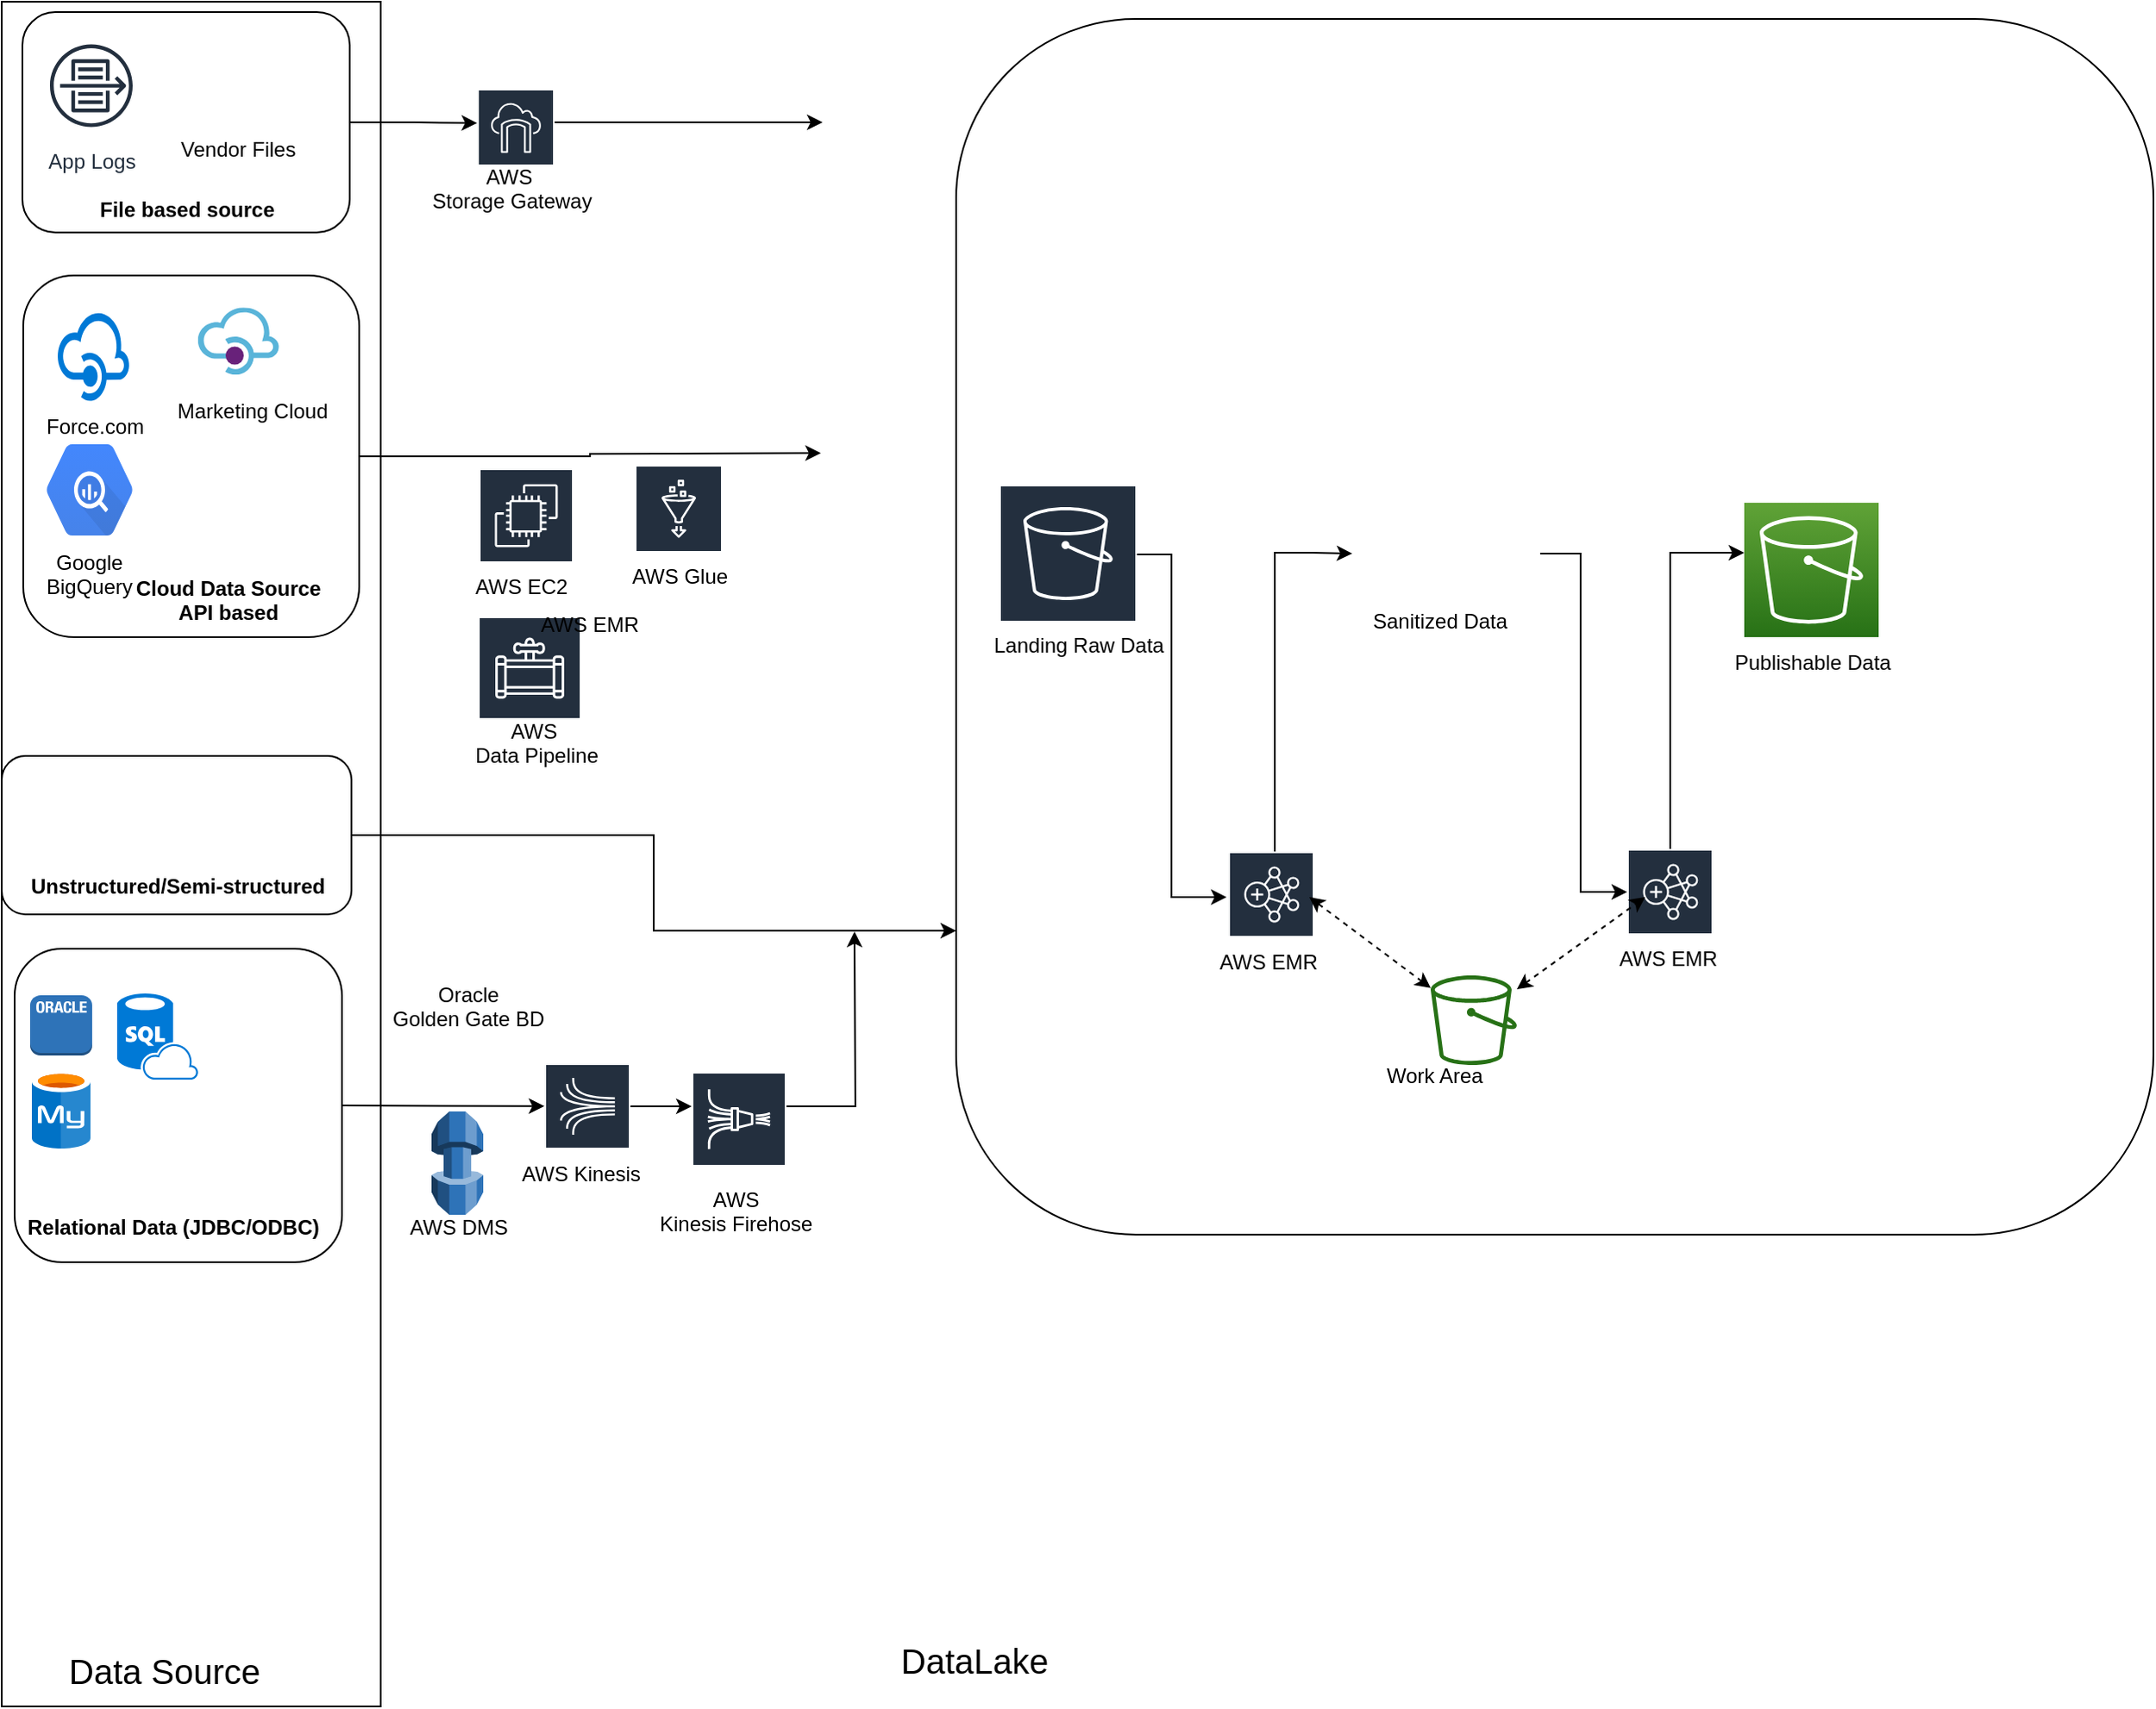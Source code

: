 <mxfile version="10.6.5" type="github"><diagram id="FyVJ21ngI0dXIr7ycN7d" name="Page-1"><mxGraphModel dx="1348" dy="1165" grid="1" gridSize="10" guides="1" tooltips="1" connect="1" arrows="1" fold="1" page="1" pageScale="1" pageWidth="850" pageHeight="1100" math="0" shadow="0"><root><mxCell id="0"/><mxCell id="1" parent="0"/><mxCell id="9xOzHp96FJ2B6PWLVfhh-158" value="" style="rounded=1;whiteSpace=wrap;html=1;" vertex="1" parent="1"><mxGeometry x="569" y="20" width="695" height="706" as="geometry"/></mxCell><mxCell id="9xOzHp96FJ2B6PWLVfhh-64" value="" style="rounded=0;whiteSpace=wrap;html=1;" vertex="1" parent="1"><mxGeometry x="15" y="10" width="220" height="990" as="geometry"/></mxCell><mxCell id="ZWLwbdEH7Ie5AQ3U-ev--13" value="" style="group" parent="1" vertex="1" connectable="0"><mxGeometry x="15" y="444" width="203" height="96" as="geometry"/></mxCell><mxCell id="ZWLwbdEH7Ie5AQ3U-ev--12" value="" style="rounded=1;whiteSpace=wrap;html=1;" parent="ZWLwbdEH7Ie5AQ3U-ev--13" vertex="1"><mxGeometry y="4" width="203" height="92" as="geometry"/></mxCell><mxCell id="ZWLwbdEH7Ie5AQ3U-ev--5" value="Unstructured/Semi-structured" style="text;html=1;resizable=0;points=[];autosize=1;align=left;verticalAlign=top;spacingTop=-4;fontStyle=1" parent="ZWLwbdEH7Ie5AQ3U-ev--13" vertex="1"><mxGeometry x="15.225" y="70" width="170" height="20" as="geometry"/></mxCell><mxCell id="ZWLwbdEH7Ie5AQ3U-ev--7" value="" style="shape=image;html=1;verticalAlign=top;verticalLabelPosition=bottom;labelBackgroundColor=#ffffff;imageAspect=0;aspect=fixed;image=https://cdn1.iconfinder.com/data/icons/iconza-circle-social/64/697057-facebook-128.png" parent="ZWLwbdEH7Ie5AQ3U-ev--13" vertex="1"><mxGeometry x="92.365" y="4" width="55.39" height="55.39" as="geometry"/></mxCell><mxCell id="ZWLwbdEH7Ie5AQ3U-ev--8" value="" style="shape=image;html=1;verticalAlign=top;verticalLabelPosition=bottom;labelBackgroundColor=#ffffff;imageAspect=0;aspect=fixed;image=https://cdn1.iconfinder.com/data/icons/iconza-circle-social/64/697029-twitter-128.png" parent="ZWLwbdEH7Ie5AQ3U-ev--13" vertex="1"><mxGeometry x="20.3" width="59.21" height="59.21" as="geometry"/></mxCell><mxCell id="ZWLwbdEH7Ie5AQ3U-ev--15" value="" style="group" parent="1" vertex="1" connectable="0"><mxGeometry x="27" y="16" width="198" height="128" as="geometry"/></mxCell><mxCell id="ZWLwbdEH7Ie5AQ3U-ev--14" value="" style="rounded=1;whiteSpace=wrap;html=1;" parent="ZWLwbdEH7Ie5AQ3U-ev--15" vertex="1"><mxGeometry width="190" height="128" as="geometry"/></mxCell><mxCell id="ZWLwbdEH7Ie5AQ3U-ev--9" value="App Logs" style="outlineConnect=0;fontColor=#232F3E;gradientColor=none;strokeColor=#232F3E;fillColor=#ffffff;dashed=0;verticalLabelPosition=bottom;verticalAlign=top;align=center;html=1;fontSize=12;fontStyle=0;aspect=fixed;shape=mxgraph.aws4.resourceIcon;resIcon=mxgraph.aws4.flow_logs;" parent="ZWLwbdEH7Ie5AQ3U-ev--15" vertex="1"><mxGeometry x="10" y="12.8" width="60" height="60" as="geometry"/></mxCell><mxCell id="ZWLwbdEH7Ie5AQ3U-ev--10" value="" style="shape=image;html=1;verticalAlign=top;verticalLabelPosition=bottom;labelBackgroundColor=#ffffff;imageAspect=0;aspect=fixed;image=https://cdn2.iconfinder.com/data/icons/files-folders-3/24/files-folders-41-128.png" parent="ZWLwbdEH7Ie5AQ3U-ev--15" vertex="1"><mxGeometry x="110" y="26.88" width="38" height="38" as="geometry"/></mxCell><mxCell id="ZWLwbdEH7Ie5AQ3U-ev--11" value="Vendor Files&amp;nbsp;" style="text;html=1;resizable=0;points=[];autosize=1;align=left;verticalAlign=top;spacingTop=-4;" parent="ZWLwbdEH7Ie5AQ3U-ev--15" vertex="1"><mxGeometry x="89.5" y="69.6" width="90" height="20" as="geometry"/></mxCell><mxCell id="9xOzHp96FJ2B6PWLVfhh-40" value="File based source" style="text;html=1;resizable=0;points=[];autosize=1;align=left;verticalAlign=top;spacingTop=-4;fontStyle=1" vertex="1" parent="ZWLwbdEH7Ie5AQ3U-ev--15"><mxGeometry x="43" y="104.5" width="110" height="20" as="geometry"/></mxCell><mxCell id="ZWLwbdEH7Ie5AQ3U-ev--21" value="&lt;div style=&quot;text-align: center&quot;&gt;&lt;span style=&quot;font-size: 20px&quot;&gt;Data Source&lt;/span&gt;&lt;/div&gt;" style="text;html=1;resizable=0;points=[];autosize=1;align=left;verticalAlign=top;spacingTop=-4;" parent="1" vertex="1"><mxGeometry x="51.5" y="965" width="130" height="20" as="geometry"/></mxCell><mxCell id="9xOzHp96FJ2B6PWLVfhh-62" value="" style="edgeStyle=orthogonalEdgeStyle;rounded=0;orthogonalLoop=1;jettySize=auto;html=1;" edge="1" parent="1" source="9xOzHp96FJ2B6PWLVfhh-30"><mxGeometry relative="1" as="geometry"><mxPoint x="491.5" y="80" as="targetPoint"/><Array as="points"/></mxGeometry></mxCell><mxCell id="9xOzHp96FJ2B6PWLVfhh-30" value="" style="outlineConnect=0;fontColor=#232F3E;gradientColor=none;strokeColor=#ffffff;fillColor=#232F3E;dashed=0;verticalLabelPosition=middle;verticalAlign=bottom;align=center;html=1;whiteSpace=wrap;fontSize=10;fontStyle=1;spacing=3;shape=mxgraph.aws4.productIcon;prIcon=mxgraph.aws4.storage_gateway;" vertex="1" parent="1"><mxGeometry x="291" y="60.5" width="45" height="40" as="geometry"/></mxCell><mxCell id="9xOzHp96FJ2B6PWLVfhh-31" value="&lt;div style=&quot;text-align: center&quot;&gt;&lt;span&gt;AWS&amp;nbsp;&lt;/span&gt;&lt;/div&gt;&lt;span&gt;Storage Gateway&lt;/span&gt;" style="text;html=1;resizable=0;points=[];autosize=1;align=left;verticalAlign=top;spacingTop=-4;" vertex="1" parent="1"><mxGeometry x="263" y="101.5" width="110" height="30" as="geometry"/></mxCell><mxCell id="9xOzHp96FJ2B6PWLVfhh-32" value="" style="edgeStyle=orthogonalEdgeStyle;rounded=0;orthogonalLoop=1;jettySize=auto;html=1;" edge="1" parent="1" source="ZWLwbdEH7Ie5AQ3U-ev--14" target="9xOzHp96FJ2B6PWLVfhh-30"><mxGeometry relative="1" as="geometry"/></mxCell><mxCell id="9xOzHp96FJ2B6PWLVfhh-56" value="" style="group" vertex="1" connectable="0" parent="1"><mxGeometry x="27.5" y="169" width="195" height="210" as="geometry"/></mxCell><mxCell id="9xOzHp96FJ2B6PWLVfhh-39" value="" style="rounded=1;whiteSpace=wrap;html=1;" vertex="1" parent="9xOzHp96FJ2B6PWLVfhh-56"><mxGeometry width="195" height="210" as="geometry"/></mxCell><mxCell id="9xOzHp96FJ2B6PWLVfhh-47" value="" style="group" vertex="1" connectable="0" parent="9xOzHp96FJ2B6PWLVfhh-56"><mxGeometry x="87.377" y="18.629" width="100.164" height="75.847" as="geometry"/></mxCell><mxCell id="9xOzHp96FJ2B6PWLVfhh-44" value="" style="aspect=fixed;html=1;perimeter=none;align=center;shadow=0;dashed=0;image;fontSize=12;image=img/lib/mscae/API_Management.svg;" vertex="1" parent="9xOzHp96FJ2B6PWLVfhh-47"><mxGeometry x="14.023" width="47" height="39.01" as="geometry"/></mxCell><mxCell id="9xOzHp96FJ2B6PWLVfhh-46" value="Marketing Cloud" style="text;html=1;resizable=0;points=[];autosize=1;align=left;verticalAlign=top;spacingTop=-4;" vertex="1" parent="9xOzHp96FJ2B6PWLVfhh-47"><mxGeometry y="50.773" width="100" height="20" as="geometry"/></mxCell><mxCell id="9xOzHp96FJ2B6PWLVfhh-54" value="" style="group" vertex="1" connectable="0" parent="9xOzHp96FJ2B6PWLVfhh-56"><mxGeometry x="11" y="20" width="59" height="82" as="geometry"/></mxCell><mxCell id="9xOzHp96FJ2B6PWLVfhh-49" value="" style="shadow=0;dashed=0;html=1;strokeColor=none;labelPosition=center;verticalLabelPosition=bottom;verticalAlign=top;align=center;shape=mxgraph.mscae.cloud.api_management;fillColor=#0079D6;pointerEvents=1;" vertex="1" parent="9xOzHp96FJ2B6PWLVfhh-54"><mxGeometry x="8.429" width="42.143" height="53.478" as="geometry"/></mxCell><mxCell id="9xOzHp96FJ2B6PWLVfhh-53" value="Force.com" style="text;html=1;resizable=0;points=[];autosize=1;align=left;verticalAlign=top;spacingTop=-4;" vertex="1" parent="9xOzHp96FJ2B6PWLVfhh-54"><mxGeometry y="58.232" width="70" height="20" as="geometry"/></mxCell><mxCell id="9xOzHp96FJ2B6PWLVfhh-55" value="&lt;div style=&quot;text-align: center&quot;&gt;&lt;span&gt;Cloud Data Source&lt;/span&gt;&lt;/div&gt;&lt;div style=&quot;text-align: center&quot;&gt;&lt;span&gt;API based&lt;/span&gt;&lt;/div&gt;" style="text;html=1;resizable=0;points=[];autosize=1;align=left;verticalAlign=top;spacingTop=-4;fontStyle=1" vertex="1" parent="9xOzHp96FJ2B6PWLVfhh-56"><mxGeometry x="63.869" y="171.581" width="120" height="30" as="geometry"/></mxCell><mxCell id="9xOzHp96FJ2B6PWLVfhh-68" value="" style="shape=mxgraph.gcp.big_data.bigquery;html=1;fillColor=#4387FD;gradientColor=#4683EA;strokeColor=none;verticalLabelPosition=bottom;verticalAlign=top;align=center;" vertex="1" parent="9xOzHp96FJ2B6PWLVfhh-56"><mxGeometry x="13.5" y="98" width="50" height="53" as="geometry"/></mxCell><mxCell id="9xOzHp96FJ2B6PWLVfhh-71" value="&lt;div style=&quot;text-align: center&quot;&gt;&lt;span&gt;Google&lt;/span&gt;&lt;/div&gt;&lt;div style=&quot;text-align: center&quot;&gt;&lt;span&gt;BigQuery&lt;/span&gt;&lt;/div&gt;" style="text;html=1;resizable=0;points=[];autosize=1;align=left;verticalAlign=top;spacingTop=-4;" vertex="1" parent="9xOzHp96FJ2B6PWLVfhh-56"><mxGeometry x="11" y="157" width="70" height="30" as="geometry"/></mxCell><mxCell id="9xOzHp96FJ2B6PWLVfhh-66" value="&lt;font style=&quot;font-size: 20px&quot;&gt;DataLake&lt;/font&gt;" style="text;html=1;" vertex="1" parent="1"><mxGeometry x="535" y="955" width="100" height="30" as="geometry"/></mxCell><mxCell id="9xOzHp96FJ2B6PWLVfhh-69" value="" style="group" vertex="1" connectable="0" parent="1"><mxGeometry x="291.5" y="367" width="60" height="70" as="geometry"/></mxCell><mxCell id="9xOzHp96FJ2B6PWLVfhh-42" value="" style="outlineConnect=0;fontColor=#232F3E;gradientColor=none;strokeColor=#ffffff;fillColor=#232F3E;dashed=0;verticalLabelPosition=middle;verticalAlign=bottom;align=center;html=1;whiteSpace=wrap;fontSize=10;fontStyle=1;spacing=3;shape=mxgraph.aws4.productIcon;prIcon=mxgraph.aws4.data_pipeline;" vertex="1" parent="9xOzHp96FJ2B6PWLVfhh-69"><mxGeometry width="60" height="41" as="geometry"/></mxCell><mxCell id="9xOzHp96FJ2B6PWLVfhh-57" value="&lt;div style=&quot;text-align: center&quot;&gt;&lt;span&gt;AWS&amp;nbsp;&lt;/span&gt;&lt;/div&gt;&lt;div style=&quot;text-align: center&quot;&gt;&lt;span&gt;Data Pipeline&lt;/span&gt;&lt;/div&gt;" style="text;html=1;resizable=0;points=[];autosize=1;align=left;verticalAlign=top;spacingTop=-4;" vertex="1" parent="9xOzHp96FJ2B6PWLVfhh-69"><mxGeometry x="-4" y="57.465" width="90" height="30" as="geometry"/></mxCell><mxCell id="9xOzHp96FJ2B6PWLVfhh-70" value="" style="group" vertex="1" connectable="0" parent="1"><mxGeometry x="287.5" y="281" width="70" height="78.5" as="geometry"/></mxCell><mxCell id="9xOzHp96FJ2B6PWLVfhh-43" value="" style="outlineConnect=0;fontColor=#232F3E;gradientColor=none;strokeColor=#ffffff;fillColor=#232F3E;dashed=0;verticalLabelPosition=middle;verticalAlign=bottom;align=center;html=1;whiteSpace=wrap;fontSize=10;fontStyle=1;spacing=3;shape=mxgraph.aws4.productIcon;prIcon=mxgraph.aws4.ec2;" vertex="1" parent="9xOzHp96FJ2B6PWLVfhh-70"><mxGeometry x="4.5" width="55" height="30" as="geometry"/></mxCell><mxCell id="9xOzHp96FJ2B6PWLVfhh-58" value="AWS EC2" style="text;html=1;resizable=0;points=[];autosize=1;align=left;verticalAlign=top;spacingTop=-4;" vertex="1" parent="9xOzHp96FJ2B6PWLVfhh-70"><mxGeometry y="58.5" width="70" height="20" as="geometry"/></mxCell><mxCell id="9xOzHp96FJ2B6PWLVfhh-83" value="AWS EMR" style="text;html=1;resizable=0;points=[];autosize=1;align=left;verticalAlign=top;spacingTop=-4;" vertex="1" parent="1"><mxGeometry x="326.125" y="361.976" width="70" height="20" as="geometry"/></mxCell><mxCell id="9xOzHp96FJ2B6PWLVfhh-89" value="" style="group" vertex="1" connectable="0" parent="1"><mxGeometry x="379" y="279" width="70" height="75" as="geometry"/></mxCell><mxCell id="9xOzHp96FJ2B6PWLVfhh-90" value="" style="outlineConnect=0;fontColor=#232F3E;gradientColor=none;strokeColor=#ffffff;fillColor=#232F3E;dashed=0;verticalLabelPosition=middle;verticalAlign=bottom;align=center;html=1;whiteSpace=wrap;fontSize=10;fontStyle=1;spacing=3;shape=mxgraph.aws4.productIcon;prIcon=mxgraph.aws4.glue;" vertex="1" parent="9xOzHp96FJ2B6PWLVfhh-89"><mxGeometry x="3.5" width="51" height="50" as="geometry"/></mxCell><mxCell id="9xOzHp96FJ2B6PWLVfhh-91" value="AWS Glue" style="text;html=1;resizable=0;points=[];autosize=1;align=left;verticalAlign=top;spacingTop=-4;" vertex="1" parent="9xOzHp96FJ2B6PWLVfhh-89"><mxGeometry y="55" width="70" height="20" as="geometry"/></mxCell><mxCell id="9xOzHp96FJ2B6PWLVfhh-92" value="" style="edgeStyle=orthogonalEdgeStyle;rounded=0;orthogonalLoop=1;jettySize=auto;html=1;entryX=-0.001;entryY=0.645;entryDx=0;entryDy=0;entryPerimeter=0;" edge="1" parent="1" source="9xOzHp96FJ2B6PWLVfhh-39"><mxGeometry relative="1" as="geometry"><mxPoint x="490.5" y="272.143" as="targetPoint"/></mxGeometry></mxCell><mxCell id="9xOzHp96FJ2B6PWLVfhh-129" value="" style="edgeStyle=orthogonalEdgeStyle;rounded=0;orthogonalLoop=1;jettySize=auto;html=1;" edge="1" parent="1" source="9xOzHp96FJ2B6PWLVfhh-103"><mxGeometry relative="1" as="geometry"><mxPoint x="726" y="530" as="targetPoint"/><Array as="points"><mxPoint x="694" y="331"/><mxPoint x="694" y="530"/></Array></mxGeometry></mxCell><mxCell id="9xOzHp96FJ2B6PWLVfhh-105" value="" style="rounded=1;whiteSpace=wrap;html=1;" vertex="1" parent="1"><mxGeometry x="22.5" y="560" width="190" height="182" as="geometry"/></mxCell><mxCell id="9xOzHp96FJ2B6PWLVfhh-106" value="Relational Data (JDBC/ODBC)" style="text;html=1;resizable=0;points=[];autosize=1;align=left;verticalAlign=top;spacingTop=-4;fontStyle=1" vertex="1" parent="1"><mxGeometry x="27.5" y="712" width="180" height="20" as="geometry"/></mxCell><mxCell id="9xOzHp96FJ2B6PWLVfhh-107" value="" style="outlineConnect=0;dashed=0;verticalLabelPosition=bottom;verticalAlign=top;align=center;html=1;shape=mxgraph.aws3.oracle_db_instance_2;fillColor=#2E73B8;gradientColor=none;" vertex="1" parent="1"><mxGeometry x="31.5" y="587" width="36" height="35" as="geometry"/></mxCell><mxCell id="9xOzHp96FJ2B6PWLVfhh-108" value="" style="aspect=fixed;html=1;perimeter=none;align=center;shadow=0;dashed=0;image;fontSize=12;image=img/lib/mscae/MySQL_ClearDB_database.svg;" vertex="1" parent="1"><mxGeometry x="32.5" y="631" width="34" height="45" as="geometry"/></mxCell><mxCell id="9xOzHp96FJ2B6PWLVfhh-109" value="" style="shadow=0;dashed=0;html=1;strokeColor=none;fillColor=#0079D6;labelPosition=center;verticalLabelPosition=bottom;verticalAlign=top;align=center;shape=mxgraph.azure.sql_database_sql_azure;pointerEvents=1;" vertex="1" parent="1"><mxGeometry x="82" y="586" width="47" height="50" as="geometry"/></mxCell><mxCell id="9xOzHp96FJ2B6PWLVfhh-110" value="" style="group" vertex="1" connectable="0" parent="1"><mxGeometry x="240" y="576.5" width="255" height="149" as="geometry"/></mxCell><mxCell id="9xOzHp96FJ2B6PWLVfhh-111" value="" style="shape=image;html=1;verticalAlign=top;verticalLabelPosition=bottom;labelBackgroundColor=#ffffff;imageAspect=0;aspect=fixed;image=https://cdn3.iconfinder.com/data/icons/travelling-icon-set/800/bridge-128.png" vertex="1" parent="9xOzHp96FJ2B6PWLVfhh-110"><mxGeometry x="19" y="28" width="41" height="41" as="geometry"/></mxCell><mxCell id="9xOzHp96FJ2B6PWLVfhh-112" value="" style="outlineConnect=0;dashed=0;verticalLabelPosition=bottom;verticalAlign=top;align=center;html=1;shape=mxgraph.aws3.database_migration_service;fillColor=#2E73B8;gradientColor=none;" vertex="1" parent="9xOzHp96FJ2B6PWLVfhh-110"><mxGeometry x="24.5" y="78" width="30" height="60" as="geometry"/></mxCell><mxCell id="9xOzHp96FJ2B6PWLVfhh-113" value="AWS DMS" style="text;html=1;resizable=0;points=[];autosize=1;align=left;verticalAlign=top;spacingTop=-4;" vertex="1" parent="9xOzHp96FJ2B6PWLVfhh-110"><mxGeometry x="10" y="135" width="70" height="20" as="geometry"/></mxCell><mxCell id="9xOzHp96FJ2B6PWLVfhh-114" value="&lt;div style=&quot;text-align: center&quot;&gt;&lt;span&gt;Oracle&lt;/span&gt;&lt;/div&gt;&lt;div style=&quot;text-align: center&quot;&gt;&lt;span&gt;Golden Gate BD&lt;/span&gt;&lt;/div&gt;" style="text;html=1;resizable=0;points=[];autosize=1;align=left;verticalAlign=top;spacingTop=-4;" vertex="1" parent="9xOzHp96FJ2B6PWLVfhh-110"><mxGeometry width="100" height="30" as="geometry"/></mxCell><mxCell id="9xOzHp96FJ2B6PWLVfhh-115" value="" style="outlineConnect=0;fontColor=#232F3E;gradientColor=none;strokeColor=#ffffff;fillColor=#232F3E;dashed=0;verticalLabelPosition=middle;verticalAlign=bottom;align=center;html=1;whiteSpace=wrap;fontSize=10;fontStyle=1;spacing=3;shape=mxgraph.aws4.productIcon;prIcon=mxgraph.aws4.kinesis;" vertex="1" parent="9xOzHp96FJ2B6PWLVfhh-110"><mxGeometry x="90" y="50" width="50" height="50" as="geometry"/></mxCell><mxCell id="9xOzHp96FJ2B6PWLVfhh-116" value="AWS Kinesis" style="text;html=1;resizable=0;points=[];autosize=1;align=left;verticalAlign=top;spacingTop=-4;" vertex="1" parent="9xOzHp96FJ2B6PWLVfhh-110"><mxGeometry x="75" y="104" width="80" height="20" as="geometry"/></mxCell><mxCell id="9xOzHp96FJ2B6PWLVfhh-117" value="" style="outlineConnect=0;fontColor=#232F3E;gradientColor=none;strokeColor=#ffffff;fillColor=#232F3E;dashed=0;verticalLabelPosition=middle;verticalAlign=bottom;align=center;html=1;whiteSpace=wrap;fontSize=10;fontStyle=1;spacing=3;shape=mxgraph.aws4.productIcon;prIcon=mxgraph.aws4.kinesis_data_firehose;" vertex="1" parent="9xOzHp96FJ2B6PWLVfhh-110"><mxGeometry x="175.5" y="55" width="55" height="40" as="geometry"/></mxCell><mxCell id="9xOzHp96FJ2B6PWLVfhh-118" value="" style="edgeStyle=orthogonalEdgeStyle;rounded=0;orthogonalLoop=1;jettySize=auto;html=1;" edge="1" parent="9xOzHp96FJ2B6PWLVfhh-110" source="9xOzHp96FJ2B6PWLVfhh-115" target="9xOzHp96FJ2B6PWLVfhh-117"><mxGeometry relative="1" as="geometry"/></mxCell><mxCell id="9xOzHp96FJ2B6PWLVfhh-119" value="&lt;div style=&quot;text-align: center&quot;&gt;&lt;span&gt;AWS&lt;/span&gt;&lt;/div&gt;&lt;div style=&quot;text-align: center&quot;&gt;&lt;span&gt;Kinesis Firehose&lt;/span&gt;&lt;/div&gt;" style="text;html=1;resizable=0;points=[];autosize=1;align=left;verticalAlign=top;spacingTop=-4;" vertex="1" parent="9xOzHp96FJ2B6PWLVfhh-110"><mxGeometry x="155" y="119" width="100" height="30" as="geometry"/></mxCell><mxCell id="9xOzHp96FJ2B6PWLVfhh-120" value="" style="endArrow=classic;html=1;exitX=1;exitY=0.5;exitDx=0;exitDy=0;" edge="1" parent="1" source="9xOzHp96FJ2B6PWLVfhh-105" target="9xOzHp96FJ2B6PWLVfhh-115"><mxGeometry width="50" height="50" relative="1" as="geometry"><mxPoint x="230" y="646.5" as="sourcePoint"/><mxPoint x="500" y="776.5" as="targetPoint"/></mxGeometry></mxCell><mxCell id="9xOzHp96FJ2B6PWLVfhh-121" value="" style="edgeStyle=orthogonalEdgeStyle;rounded=0;orthogonalLoop=1;jettySize=auto;html=1;" edge="1" parent="1" source="9xOzHp96FJ2B6PWLVfhh-117"><mxGeometry relative="1" as="geometry"><mxPoint x="510" y="550" as="targetPoint"/></mxGeometry></mxCell><mxCell id="9xOzHp96FJ2B6PWLVfhh-124" value="" style="outlineConnect=0;fontColor=#232F3E;gradientColor=#60A337;gradientDirection=north;fillColor=#277116;strokeColor=#ffffff;dashed=0;verticalLabelPosition=bottom;verticalAlign=top;align=center;html=1;fontSize=12;fontStyle=0;aspect=fixed;shape=mxgraph.aws4.resourceIcon;resIcon=mxgraph.aws4.s3;" vertex="1" parent="1"><mxGeometry x="1026.5" y="301" width="78" height="78" as="geometry"/></mxCell><mxCell id="9xOzHp96FJ2B6PWLVfhh-133" value="" style="group" vertex="1" connectable="0" parent="1"><mxGeometry x="799" y="276" width="109" height="109" as="geometry"/></mxCell><mxCell id="9xOzHp96FJ2B6PWLVfhh-125" value="" style="shape=image;html=1;verticalAlign=top;verticalLabelPosition=bottom;labelBackgroundColor=#ffffff;imageAspect=0;aspect=fixed;image=https://cdn2.iconfinder.com/data/icons/amazon-aws-stencils/100/Storage__Content_Delivery_Amazon_S3_Bucket_with_Objects-128.png" vertex="1" parent="9xOzHp96FJ2B6PWLVfhh-133"><mxGeometry width="109" height="109" as="geometry"/></mxCell><mxCell id="9xOzHp96FJ2B6PWLVfhh-126" value="Sanitized Data" style="text;html=1;resizable=0;points=[];autosize=1;align=left;verticalAlign=top;spacingTop=-4;" vertex="1" parent="9xOzHp96FJ2B6PWLVfhh-133"><mxGeometry x="9.5" y="84" width="90" height="20" as="geometry"/></mxCell><mxCell id="9xOzHp96FJ2B6PWLVfhh-134" value="" style="group" vertex="1" connectable="0" parent="1"><mxGeometry x="589" y="290.5" width="110" height="103.5" as="geometry"/></mxCell><mxCell id="9xOzHp96FJ2B6PWLVfhh-103" value="" style="outlineConnect=0;fontColor=#232F3E;gradientColor=none;strokeColor=#ffffff;fillColor=#232F3E;dashed=0;verticalLabelPosition=middle;verticalAlign=bottom;align=center;html=1;whiteSpace=wrap;fontSize=10;fontStyle=1;spacing=3;shape=mxgraph.aws4.productIcon;prIcon=mxgraph.aws4.s3;" vertex="1" parent="9xOzHp96FJ2B6PWLVfhh-134"><mxGeometry x="5" width="80" height="81" as="geometry"/></mxCell><mxCell id="9xOzHp96FJ2B6PWLVfhh-104" value="Landing Raw Data" style="text;html=1;resizable=0;points=[];autosize=1;align=left;verticalAlign=top;spacingTop=-4;" vertex="1" parent="9xOzHp96FJ2B6PWLVfhh-134"><mxGeometry y="83.5" width="110" height="20" as="geometry"/></mxCell><mxCell id="9xOzHp96FJ2B6PWLVfhh-135" value="" style="group" vertex="1" connectable="0" parent="1"><mxGeometry x="720" y="503.5" width="70" height="74" as="geometry"/></mxCell><mxCell id="9xOzHp96FJ2B6PWLVfhh-122" value="" style="group" vertex="1" connectable="0" parent="9xOzHp96FJ2B6PWLVfhh-135"><mxGeometry x="7" width="50" height="50" as="geometry"/></mxCell><mxCell id="9xOzHp96FJ2B6PWLVfhh-123" value="" style="outlineConnect=0;fontColor=#232F3E;gradientColor=none;strokeColor=#ffffff;fillColor=#232F3E;dashed=0;verticalLabelPosition=middle;verticalAlign=bottom;align=center;html=1;whiteSpace=wrap;fontSize=10;fontStyle=1;spacing=3;shape=mxgraph.aws4.productIcon;prIcon=mxgraph.aws4.emr;" vertex="1" parent="9xOzHp96FJ2B6PWLVfhh-122"><mxGeometry width="50" height="38.571" as="geometry"/></mxCell><mxCell id="9xOzHp96FJ2B6PWLVfhh-127" value="AWS EMR" style="text;html=1;resizable=0;points=[];autosize=1;align=left;verticalAlign=top;spacingTop=-4;" vertex="1" parent="9xOzHp96FJ2B6PWLVfhh-135"><mxGeometry y="54" width="70" height="20" as="geometry"/></mxCell><mxCell id="9xOzHp96FJ2B6PWLVfhh-139" value="" style="endArrow=classic;startArrow=classic;html=1;dashed=1;" edge="1" parent="1" source="9xOzHp96FJ2B6PWLVfhh-132"><mxGeometry width="50" height="50" relative="1" as="geometry"><mxPoint x="844" y="530.457" as="sourcePoint"/><mxPoint x="774" y="530" as="targetPoint"/></mxGeometry></mxCell><mxCell id="9xOzHp96FJ2B6PWLVfhh-140" value="" style="group" vertex="1" connectable="0" parent="1"><mxGeometry x="816.5" y="569.5" width="70" height="74" as="geometry"/></mxCell><mxCell id="9xOzHp96FJ2B6PWLVfhh-132" value="" style="outlineConnect=0;fontColor=#232F3E;gradientColor=none;fillColor=#277116;strokeColor=none;dashed=0;verticalLabelPosition=bottom;verticalAlign=top;align=center;html=1;fontSize=12;fontStyle=0;aspect=fixed;pointerEvents=1;shape=mxgraph.aws4.bucket;" vertex="1" parent="9xOzHp96FJ2B6PWLVfhh-140"><mxGeometry x="28" y="6" width="50" height="52" as="geometry"/></mxCell><mxCell id="9xOzHp96FJ2B6PWLVfhh-136" value="Work Area" style="text;html=1;resizable=0;points=[];autosize=1;align=left;verticalAlign=top;spacingTop=-4;" vertex="1" parent="9xOzHp96FJ2B6PWLVfhh-140"><mxGeometry y="54" width="70" height="20" as="geometry"/></mxCell><mxCell id="9xOzHp96FJ2B6PWLVfhh-143" value="" style="edgeStyle=orthogonalEdgeStyle;rounded=0;orthogonalLoop=1;jettySize=auto;html=1;" edge="1" parent="1" source="9xOzHp96FJ2B6PWLVfhh-146" target="9xOzHp96FJ2B6PWLVfhh-124"><mxGeometry relative="1" as="geometry"><mxPoint x="978.5" y="508" as="targetPoint"/><Array as="points"><mxPoint x="984" y="330"/></Array></mxGeometry></mxCell><mxCell id="9xOzHp96FJ2B6PWLVfhh-144" value="" style="group" vertex="1" connectable="0" parent="1"><mxGeometry x="951.5" y="502" width="70" height="74" as="geometry"/></mxCell><mxCell id="9xOzHp96FJ2B6PWLVfhh-145" value="" style="group" vertex="1" connectable="0" parent="9xOzHp96FJ2B6PWLVfhh-144"><mxGeometry x="7" width="50" height="50" as="geometry"/></mxCell><mxCell id="9xOzHp96FJ2B6PWLVfhh-146" value="" style="outlineConnect=0;fontColor=#232F3E;gradientColor=none;strokeColor=#ffffff;fillColor=#232F3E;dashed=0;verticalLabelPosition=middle;verticalAlign=bottom;align=center;html=1;whiteSpace=wrap;fontSize=10;fontStyle=1;spacing=3;shape=mxgraph.aws4.productIcon;prIcon=mxgraph.aws4.emr;" vertex="1" parent="9xOzHp96FJ2B6PWLVfhh-145"><mxGeometry width="50" height="38.571" as="geometry"/></mxCell><mxCell id="9xOzHp96FJ2B6PWLVfhh-147" value="AWS EMR" style="text;html=1;resizable=0;points=[];autosize=1;align=left;verticalAlign=top;spacingTop=-4;" vertex="1" parent="9xOzHp96FJ2B6PWLVfhh-144"><mxGeometry y="54" width="70" height="20" as="geometry"/></mxCell><mxCell id="9xOzHp96FJ2B6PWLVfhh-152" value="" style="edgeStyle=orthogonalEdgeStyle;rounded=0;orthogonalLoop=1;jettySize=auto;html=1;exitX=1;exitY=0.5;exitDx=0;exitDy=0;" edge="1" parent="1" source="9xOzHp96FJ2B6PWLVfhh-125" target="9xOzHp96FJ2B6PWLVfhh-146"><mxGeometry relative="1" as="geometry"><mxPoint x="745.5" y="274.571" as="sourcePoint"/><mxPoint x="816.929" y="317.5" as="targetPoint"/><Array as="points"><mxPoint x="931.5" y="330"/><mxPoint x="931.5" y="527"/></Array></mxGeometry></mxCell><mxCell id="9xOzHp96FJ2B6PWLVfhh-155" value="" style="edgeStyle=orthogonalEdgeStyle;rounded=0;orthogonalLoop=1;jettySize=auto;html=1;entryX=0;entryY=0.5;entryDx=0;entryDy=0;" edge="1" parent="1" source="9xOzHp96FJ2B6PWLVfhh-123" target="9xOzHp96FJ2B6PWLVfhh-125"><mxGeometry relative="1" as="geometry"><mxPoint x="762" y="460" as="sourcePoint"/><mxPoint x="762" y="423.5" as="targetPoint"/><Array as="points"><mxPoint x="754" y="330"/><mxPoint x="774" y="330"/><mxPoint x="774" y="331"/></Array></mxGeometry></mxCell><mxCell id="9xOzHp96FJ2B6PWLVfhh-156" value="" style="endArrow=classic;startArrow=classic;html=1;dashed=1;" edge="1" parent="1" source="9xOzHp96FJ2B6PWLVfhh-132"><mxGeometry width="50" height="50" relative="1" as="geometry"><mxPoint x="856.5" y="614.236" as="sourcePoint"/><mxPoint x="969" y="530" as="targetPoint"/></mxGeometry></mxCell><mxCell id="9xOzHp96FJ2B6PWLVfhh-157" value="Publishable Data" style="text;html=1;resizable=0;points=[];autosize=1;align=left;verticalAlign=top;spacingTop=-4;" vertex="1" parent="1"><mxGeometry x="1019" y="384" width="110" height="20" as="geometry"/></mxCell><mxCell id="9xOzHp96FJ2B6PWLVfhh-87" value="" style="edgeStyle=orthogonalEdgeStyle;rounded=0;orthogonalLoop=1;jettySize=auto;html=1;entryX=0;entryY=0.75;entryDx=0;entryDy=0;" edge="1" parent="1" source="ZWLwbdEH7Ie5AQ3U-ev--12" target="9xOzHp96FJ2B6PWLVfhh-158"><mxGeometry relative="1" as="geometry"><mxPoint x="481.5" y="494" as="targetPoint"/></mxGeometry></mxCell></root></mxGraphModel></diagram></mxfile>